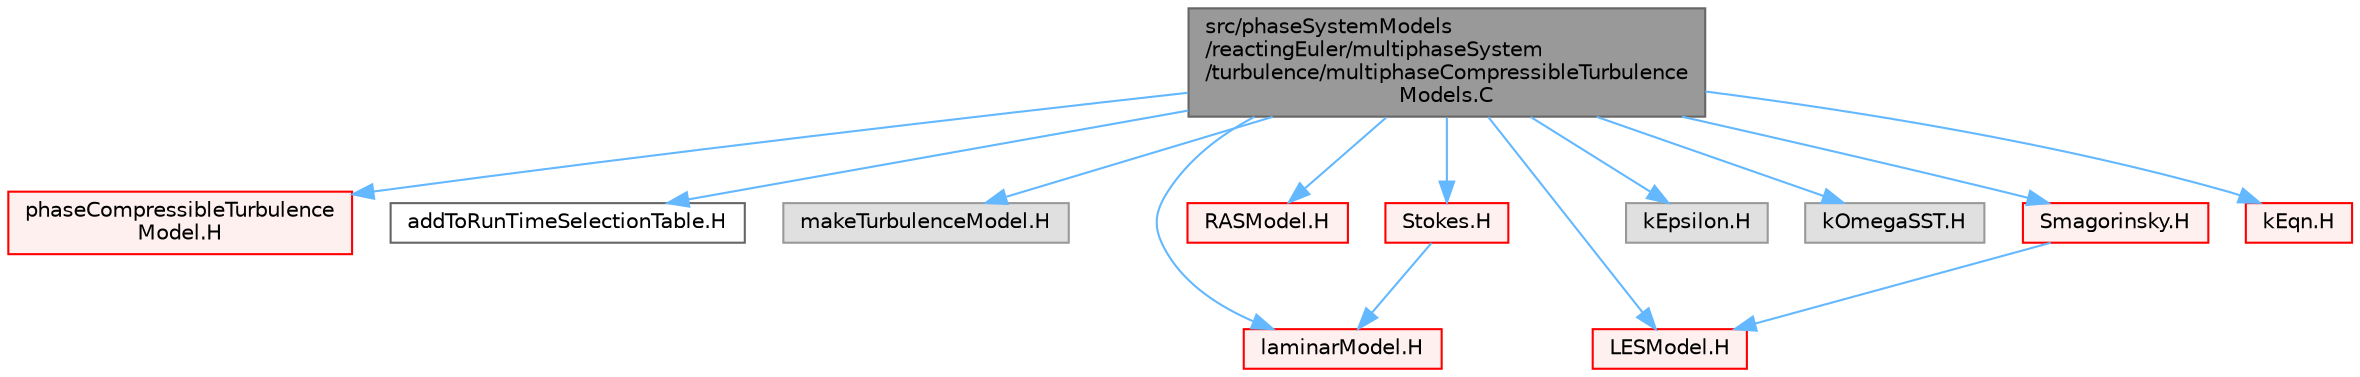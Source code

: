digraph "src/phaseSystemModels/reactingEuler/multiphaseSystem/turbulence/multiphaseCompressibleTurbulenceModels.C"
{
 // LATEX_PDF_SIZE
  bgcolor="transparent";
  edge [fontname=Helvetica,fontsize=10,labelfontname=Helvetica,labelfontsize=10];
  node [fontname=Helvetica,fontsize=10,shape=box,height=0.2,width=0.4];
  Node1 [id="Node000001",label="src/phaseSystemModels\l/reactingEuler/multiphaseSystem\l/turbulence/multiphaseCompressibleTurbulence\lModels.C",height=0.2,width=0.4,color="gray40", fillcolor="grey60", style="filled", fontcolor="black",tooltip=" "];
  Node1 -> Node2 [id="edge1_Node000001_Node000002",color="steelblue1",style="solid",tooltip=" "];
  Node2 [id="Node000002",label="phaseCompressibleTurbulence\lModel.H",height=0.2,width=0.4,color="red", fillcolor="#FFF0F0", style="filled",URL="$reactingEuler_2multiphaseSystem_2turbulence_2phaseCompressibleTurbulenceModel_8H.html",tooltip=" "];
  Node1 -> Node394 [id="edge2_Node000001_Node000394",color="steelblue1",style="solid",tooltip=" "];
  Node394 [id="Node000394",label="addToRunTimeSelectionTable.H",height=0.2,width=0.4,color="grey40", fillcolor="white", style="filled",URL="$addToRunTimeSelectionTable_8H.html",tooltip="Macros for easy insertion into run-time selection tables."];
  Node1 -> Node395 [id="edge3_Node000001_Node000395",color="steelblue1",style="solid",tooltip=" "];
  Node395 [id="Node000395",label="makeTurbulenceModel.H",height=0.2,width=0.4,color="grey60", fillcolor="#E0E0E0", style="filled",tooltip=" "];
  Node1 -> Node396 [id="edge4_Node000001_Node000396",color="steelblue1",style="solid",tooltip=" "];
  Node396 [id="Node000396",label="laminarModel.H",height=0.2,width=0.4,color="red", fillcolor="#FFF0F0", style="filled",URL="$laminarModel_8H.html",tooltip=" "];
  Node1 -> Node397 [id="edge5_Node000001_Node000397",color="steelblue1",style="solid",tooltip=" "];
  Node397 [id="Node000397",label="RASModel.H",height=0.2,width=0.4,color="red", fillcolor="#FFF0F0", style="filled",URL="$RASModel_8H.html",tooltip=" "];
  Node1 -> Node398 [id="edge6_Node000001_Node000398",color="steelblue1",style="solid",tooltip=" "];
  Node398 [id="Node000398",label="LESModel.H",height=0.2,width=0.4,color="red", fillcolor="#FFF0F0", style="filled",URL="$LESModel_8H.html",tooltip=" "];
  Node1 -> Node400 [id="edge7_Node000001_Node000400",color="steelblue1",style="solid",tooltip=" "];
  Node400 [id="Node000400",label="Stokes.H",height=0.2,width=0.4,color="red", fillcolor="#FFF0F0", style="filled",URL="$Stokes_8H.html",tooltip=" "];
  Node400 -> Node396 [id="edge8_Node000400_Node000396",color="steelblue1",style="solid",tooltip=" "];
  Node1 -> Node402 [id="edge9_Node000001_Node000402",color="steelblue1",style="solid",tooltip=" "];
  Node402 [id="Node000402",label="kEpsilon.H",height=0.2,width=0.4,color="grey60", fillcolor="#E0E0E0", style="filled",tooltip=" "];
  Node1 -> Node403 [id="edge10_Node000001_Node000403",color="steelblue1",style="solid",tooltip=" "];
  Node403 [id="Node000403",label="kOmegaSST.H",height=0.2,width=0.4,color="grey60", fillcolor="#E0E0E0", style="filled",tooltip=" "];
  Node1 -> Node404 [id="edge11_Node000001_Node000404",color="steelblue1",style="solid",tooltip=" "];
  Node404 [id="Node000404",label="Smagorinsky.H",height=0.2,width=0.4,color="red", fillcolor="#FFF0F0", style="filled",URL="$Smagorinsky_8H.html",tooltip=" "];
  Node404 -> Node398 [id="edge12_Node000404_Node000398",color="steelblue1",style="solid",tooltip=" "];
  Node1 -> Node407 [id="edge13_Node000001_Node000407",color="steelblue1",style="solid",tooltip=" "];
  Node407 [id="Node000407",label="kEqn.H",height=0.2,width=0.4,color="red", fillcolor="#FFF0F0", style="filled",URL="$kEqn_8H.html",tooltip=" "];
}
